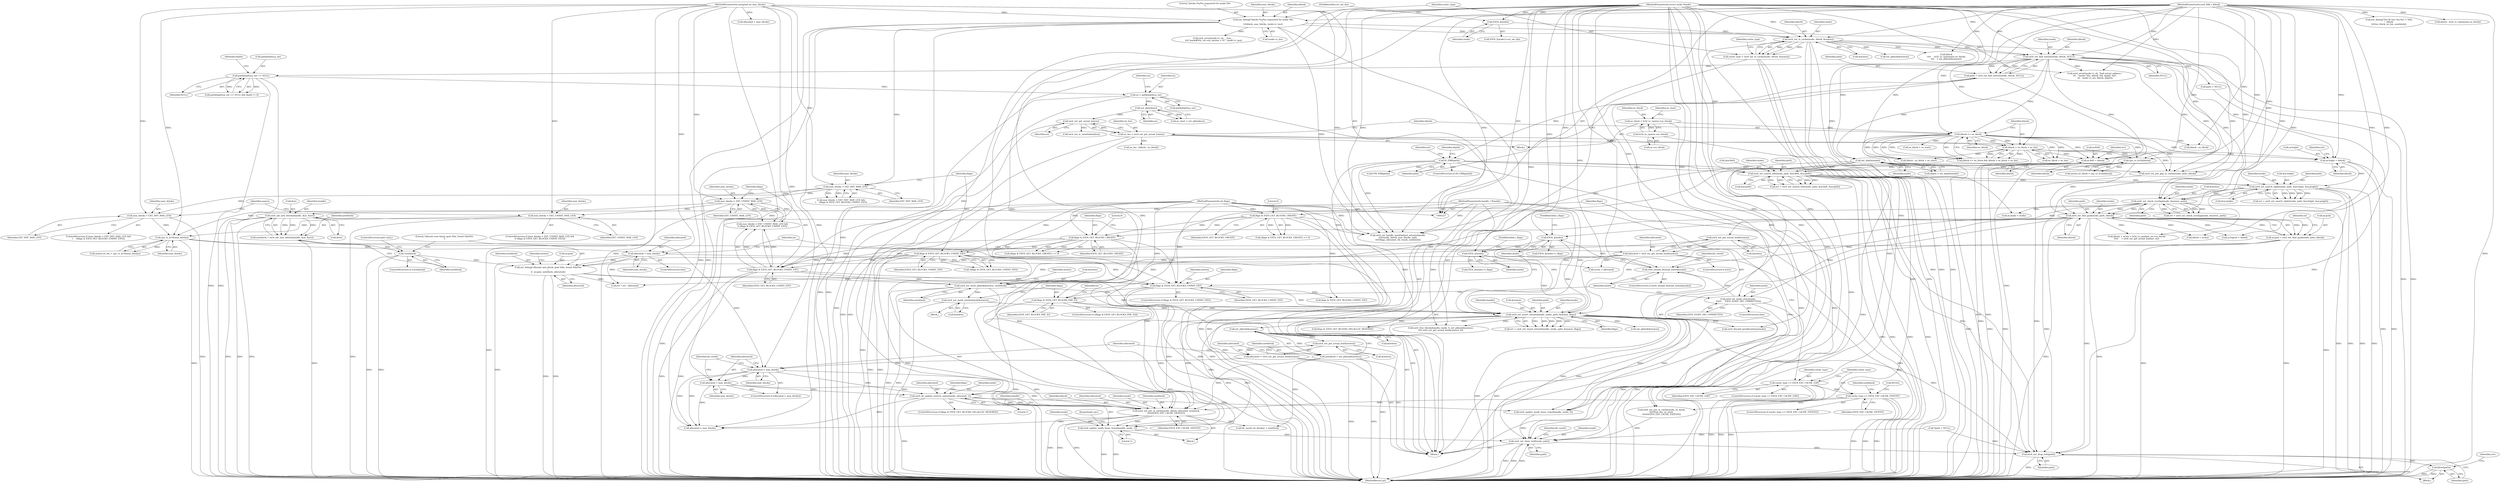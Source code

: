 digraph "0_linux_744692dc059845b2a3022119871846e74d4f6e11@pointer" {
"1000702" [label="(Call,ext4_update_inode_fsync_trans(handle, inode, 1))"];
"1000638" [label="(Call,ext4_ext_insert_extent(handle, inode, path, &newex, flags))"];
"1000523" [label="(Call,ext4_mb_new_blocks(handle, &ar, &err))"];
"1000128" [label="(MethodParameterIn,handle_t *handle)"];
"1000615" [label="(Call,EXT4_I(inode))"];
"1000585" [label="(Call,EXT4_I(inode))"];
"1000577" [label="(Call,ext4_should_dioread_nolock(inode))"];
"1000573" [label="(Call,ext4_set_inode_state(inode,\n \t\t\t\t\t\t     EXT4_STATE_DIO_UNWRITTEN))"];
"1000491" [label="(Call,ext4_ext_find_goal(inode, path, iblock))"];
"1000129" [label="(MethodParameterIn,struct inode *inode)"];
"1000466" [label="(Call,ext4_ext_check_overlap(inode, &newex, path))"];
"1000414" [label="(Call,ext4_ext_search_right(inode, path, &ar.lright, &ar.pright))"];
"1000393" [label="(Call,ext4_ext_search_left(inode, path, &ar.lleft, &ar.pleft))"];
"1000253" [label="(Call,ext_depth(inode))"];
"1000235" [label="(Call,ext4_ext_find_extent(inode, iblock, NULL))"];
"1000178" [label="(Call,ext4_ext_in_cache(inode, iblock, &newex))"];
"1000160" [label="(Call,EXT4_I(inode))"];
"1000169" [label="(Call,ext_debug(\"blocks %u/%u requested for inode %lu\n\",\n\t\t\tiblock, max_blocks, inode->i_ino))"];
"1000130" [label="(MethodParameterIn,ext4_lblk_t iblock)"];
"1000131" [label="(MethodParameterIn,unsigned int max_blocks)"];
"1000240" [label="(Call,IS_ERR(path))"];
"1000233" [label="(Call,path = ext4_ext_find_extent(inode, iblock, NULL))"];
"1000386" [label="(Call,ar.lleft = iblock)"];
"1000322" [label="(Call,iblock < ee_block + ee_len)"];
"1000319" [label="(Call,iblock >= ee_block)"];
"1000301" [label="(Call,ee_block = le32_to_cpu(ex->ee_block))"];
"1000303" [label="(Call,le32_to_cpu(ex->ee_block))"];
"1000313" [label="(Call,ee_len = ext4_ext_get_actual_len(ex))"];
"1000315" [label="(Call,ext4_ext_get_actual_len(ex))"];
"1000310" [label="(Call,ext_pblock(ex))"];
"1000290" [label="(Call,ex = path[depth].p_ext)"];
"1000257" [label="(Call,path[depth].p_ext == NULL)"];
"1000407" [label="(Call,ar.lright = iblock)"];
"1000456" [label="(Call,cpu_to_le32(iblock))"];
"1000557" [label="(Call,ext4_ext_mark_uninitialized(&newex))"];
"1000540" [label="(Call,ext4_ext_store_pblock(&newex, newblock))"];
"1000475" [label="(Call,ext4_ext_get_actual_len(&newex))"];
"1000533" [label="(Call,ext_debug(\"allocate new block: goal %llu, found %llu/%u\n\",\n\t\t  ar.goal, newblock, allocated))"];
"1000487" [label="(Call,ar.goal = ext4_ext_find_goal(inode, path, iblock))"];
"1000530" [label="(Call,!newblock)"];
"1000521" [label="(Call,newblock = ext4_mb_new_blocks(handle, &ar, &err))"];
"1000473" [label="(Call,allocated = ext4_ext_get_actual_len(&newex))"];
"1000479" [label="(Call,allocated = max_blocks)"];
"1000462" [label="(Call,cpu_to_le16(max_blocks))"];
"1000437" [label="(Call,max_blocks = EXT_INIT_MAX_LEN)"];
"1000430" [label="(Call,max_blocks > EXT_INIT_MAX_LEN)"];
"1000449" [label="(Call,max_blocks = EXT_UNINIT_MAX_LEN)"];
"1000443" [label="(Call,max_blocks > EXT_UNINIT_MAX_LEN)"];
"1000561" [label="(Call,flags & EXT4_GET_BLOCKS_PRE_IO)"];
"1000553" [label="(Call,flags & EXT4_GET_BLOCKS_UNINIT_EXT)"];
"1000376" [label="(Call,flags & EXT4_GET_BLOCKS_CREATE)"];
"1000193" [label="(Call,flags & EXT4_GET_BLOCKS_CREATE)"];
"1000133" [label="(MethodParameterIn,int flags)"];
"1000446" [label="(Call,flags & EXT4_GET_BLOCKS_UNINIT_EXT)"];
"1000434" [label="(Call,flags & EXT4_GET_BLOCKS_UNINIT_EXT)"];
"1000696" [label="(Call,ext4_ext_put_in_cache(inode, iblock, allocated, newblock,\n\t\t\t\t\t\tEXT4_EXT_CACHE_EXTENT))"];
"1000685" [label="(Call,ext4_da_update_reserve_space(inode, allocated, 1))"];
"1000676" [label="(Call,allocated = max_blocks)"];
"1000673" [label="(Call,allocated > max_blocks)"];
"1000667" [label="(Call,allocated = ext4_ext_get_actual_len(&newex))"];
"1000669" [label="(Call,ext4_ext_get_actual_len(&newex))"];
"1000664" [label="(Call,ext_pblock(&newex))"];
"1000662" [label="(Call,newblock = ext_pblock(&newex))"];
"1000201" [label="(Call,cache_type == EXT4_EXT_CACHE_EXTENT)"];
"1000187" [label="(Call,cache_type == EXT4_EXT_CACHE_GAP)"];
"1000176" [label="(Call,cache_type = ext4_ext_in_cache(inode, iblock, &newex))"];
"1000719" [label="(Call,ext4_ext_show_leaf(inode, path))"];
"1000742" [label="(Call,ext4_ext_drop_refs(path))"];
"1000744" [label="(Call,kfree(path))"];
"1000561" [label="(Call,flags & EXT4_GET_BLOCKS_PRE_IO)"];
"1000711" [label="(JumpTarget,out:)"];
"1000494" [label="(Identifier,iblock)"];
"1000265" [label="(Identifier,depth)"];
"1000189" [label="(Identifier,EXT4_EXT_CACHE_GAP)"];
"1000723" [label="(Identifier,bh_result)"];
"1000482" [label="(Call,ar.inode = inode)"];
"1000667" [label="(Call,allocated = ext4_ext_get_actual_len(&newex))"];
"1000391" [label="(Call,err = ext4_ext_search_left(inode, path, &ar.lleft, &ar.pleft))"];
"1000699" [label="(Identifier,allocated)"];
"1000681" [label="(ControlStructure,if (flags & EXT4_GET_BLOCKS_DELALLOC_RESERVE))"];
"1000308" [label="(Call,ee_start = ext_pblock(ex))"];
"1000672" [label="(ControlStructure,if (allocated > max_blocks))"];
"1000235" [label="(Call,ext4_ext_find_extent(inode, iblock, NULL))"];
"1000464" [label="(Call,err = ext4_ext_check_overlap(inode, &newex, path))"];
"1000298" [label="(Identifier,ex)"];
"1000533" [label="(Call,ext_debug(\"allocate new block: goal %llu, found %llu/%u\n\",\n\t\t  ar.goal, newblock, allocated))"];
"1000375" [label="(Call,(flags & EXT4_GET_BLOCKS_CREATE) == 0)"];
"1000180" [label="(Identifier,iblock)"];
"1000449" [label="(Call,max_blocks = EXT_UNINIT_MAX_LEN)"];
"1000475" [label="(Call,ext4_ext_get_actual_len(&newex))"];
"1000451" [label="(Identifier,EXT_UNINIT_MAX_LEN)"];
"1000680" [label="(Identifier,bh_result)"];
"1000686" [label="(Identifier,inode)"];
"1000207" [label="(Call,iblock\n\t\t\t\t   - le32_to_cpu(newex.ee_block)\n\t\t\t\t   + ext_pblock(&newex))"];
"1000362" [label="(Call,ext4_ext_handle_uninitialized_extents(handle,\n\t\t\t\t\tinode, iblock, max_blocks, path,\n\t\t\t\t\tflags, allocated, bh_result, newblock))"];
"1000500" [label="(Call,ar.len = allocated)"];
"1000304" [label="(Call,ex->ee_block)"];
"1000376" [label="(Call,flags & EXT4_GET_BLOCKS_CREATE)"];
"1000573" [label="(Call,ext4_set_inode_state(inode,\n \t\t\t\t\t\t     EXT4_STATE_DIO_UNWRITTEN))"];
"1000487" [label="(Call,ar.goal = ext4_ext_find_goal(inode, path, iblock))"];
"1000254" [label="(Identifier,inode)"];
"1000495" [label="(Call,ar.logical = iblock)"];
"1000555" [label="(Identifier,EXT4_GET_BLOCKS_UNINIT_EXT)"];
"1000176" [label="(Call,cache_type = ext4_ext_in_cache(inode, iblock, &newex))"];
"1000187" [label="(Call,cache_type == EXT4_EXT_CACHE_GAP)"];
"1000131" [label="(MethodParameterIn,unsigned int max_blocks)"];
"1000691" [label="(Call,flags & EXT4_GET_BLOCKS_UNINIT_EXT)"];
"1000675" [label="(Identifier,max_blocks)"];
"1000128" [label="(MethodParameterIn,handle_t *handle)"];
"1000577" [label="(Call,ext4_should_dioread_nolock(inode))"];
"1000492" [label="(Identifier,inode)"];
"1000470" [label="(Identifier,path)"];
"1000377" [label="(Identifier,flags)"];
"1000741" [label="(Block,)"];
"1000713" [label="(Call,allocated > max_blocks)"];
"1000161" [label="(Identifier,inode)"];
"1000586" [label="(Identifier,inode)"];
"1000532" [label="(ControlStructure,goto out2;)"];
"1000313" [label="(Call,ee_len = ext4_ext_get_actual_len(ex))"];
"1000415" [label="(Identifier,inode)"];
"1000134" [label="(Block,)"];
"1000601" [label="(Call,iblock + ar.len)"];
"1000330" [label="(Call,iblock - ee_block + ee_start)"];
"1000444" [label="(Identifier,max_blocks)"];
"1000491" [label="(Call,ext4_ext_find_goal(inode, path, iblock))"];
"1000665" [label="(Call,&newex)"];
"1000702" [label="(Call,ext4_update_inode_fsync_trans(handle, inode, 1))"];
"1000162" [label="(FieldIdentifier,cur_aio_dio)"];
"1000436" [label="(Identifier,EXT4_GET_BLOCKS_UNINIT_EXT)"];
"1000688" [label="(Literal,1)"];
"1000309" [label="(Identifier,ee_start)"];
"1000314" [label="(Identifier,ee_len)"];
"1000748" [label="(Identifier,err)"];
"1000703" [label="(Identifier,handle)"];
"1000614" [label="(Call,EXT4_I(inode)->i_flags)"];
"1000615" [label="(Call,EXT4_I(inode))"];
"1000290" [label="(Call,ex = path[depth].p_ext)"];
"1000433" [label="(Call,!(flags & EXT4_GET_BLOCKS_UNINIT_EXT))"];
"1000188" [label="(Identifier,cache_type)"];
"1000542" [label="(Identifier,newex)"];
"1000206" [label="(Identifier,newblock)"];
"1000466" [label="(Call,ext4_ext_check_overlap(inode, &newex, path))"];
"1000479" [label="(Call,allocated = max_blocks)"];
"1000751" [label="(MethodReturn,int)"];
"1000437" [label="(Call,max_blocks = EXT_INIT_MAX_LEN)"];
"1000705" [label="(Literal,1)"];
"1000650" [label="(Call,ext4_free_blocks(handle, inode, 0, ext_pblock(&newex),\n\t\t\t\t ext4_ext_get_actual_len(&newex), 0))"];
"1000530" [label="(Call,!newblock)"];
"1000454" [label="(Identifier,newex)"];
"1000302" [label="(Identifier,ee_block)"];
"1000179" [label="(Identifier,inode)"];
"1000421" [label="(Call,&ar.pright)"];
"1000232" [label="(Call,BUG())"];
"1000435" [label="(Identifier,flags)"];
"1000587" [label="(FieldIdentifier,i_flags)"];
"1000478" [label="(ControlStructure,else)"];
"1000136" [label="(Call,*path = NULL)"];
"1000640" [label="(Identifier,inode)"];
"1000253" [label="(Call,ext_depth(inode))"];
"1000236" [label="(Identifier,inode)"];
"1000178" [label="(Call,ext4_ext_in_cache(inode, iblock, &newex))"];
"1000716" [label="(Call,allocated = max_blocks)"];
"1000319" [label="(Call,iblock >= ee_block)"];
"1000311" [label="(Identifier,ex)"];
"1000256" [label="(Call,path[depth].p_ext == NULL && depth != 0)"];
"1000323" [label="(Identifier,iblock)"];
"1000413" [label="(Identifier,err)"];
"1000173" [label="(Call,inode->i_ino)"];
"1000639" [label="(Identifier,handle)"];
"1000428" [label="(ControlStructure,if (max_blocks > EXT_INIT_MAX_LEN &&\n\t    !(flags & EXT4_GET_BLOCKS_UNINIT_EXT)))"];
"1000432" [label="(Identifier,EXT_INIT_MAX_LEN)"];
"1000531" [label="(Identifier,newblock)"];
"1000677" [label="(Identifier,allocated)"];
"1000541" [label="(Call,&newex)"];
"1000322" [label="(Call,iblock < ee_block + ee_len)"];
"1000434" [label="(Call,flags & EXT4_GET_BLOCKS_UNINIT_EXT)"];
"1000575" [label="(Identifier,EXT4_STATE_DIO_UNWRITTEN)"];
"1000687" [label="(Identifier,allocated)"];
"1000744" [label="(Call,kfree(path))"];
"1000450" [label="(Identifier,max_blocks)"];
"1000159" [label="(Call,EXT4_I(inode)->cur_aio_dio)"];
"1000636" [label="(Call,err = ext4_ext_insert_extent(handle, inode, path, &newex, flags))"];
"1000493" [label="(Identifier,path)"];
"1000546" [label="(Identifier,newex)"];
"1000200" [label="(ControlStructure,if (cache_type == EXT4_EXT_CACHE_EXTENT))"];
"1000238" [label="(Identifier,NULL)"];
"1000172" [label="(Identifier,max_blocks)"];
"1000481" [label="(Identifier,max_blocks)"];
"1000353" [label="(Call,ext4_ext_put_in_cache(inode, ee_block,\n\t\t\t\t\t\t\tee_len, ee_start,\n\t\t\t\t\t\t\tEXT4_EXT_CACHE_EXTENT))"];
"1000617" [label="(FieldIdentifier,i_flags)"];
"1000535" [label="(Call,ar.goal)"];
"1000642" [label="(Call,&newex)"];
"1000697" [label="(Identifier,inode)"];
"1000201" [label="(Call,cache_type == EXT4_EXT_CACHE_EXTENT)"];
"1000682" [label="(Call,flags & EXT4_GET_BLOCKS_DELALLOC_RESERVE)"];
"1000674" [label="(Identifier,allocated)"];
"1000234" [label="(Identifier,path)"];
"1000669" [label="(Call,ext4_ext_get_actual_len(&newex))"];
"1000719" [label="(Call,ext4_ext_show_leaf(inode, path))"];
"1000393" [label="(Call,ext4_ext_search_left(inode, path, &ar.lleft, &ar.pleft))"];
"1000169" [label="(Call,ext_debug(\"blocks %u/%u requested for inode %lu\n\",\n\t\t\tiblock, max_blocks, inode->i_ino))"];
"1000733" [label="(Call,bh_result->b_blocknr = newblock)"];
"1000160" [label="(Call,EXT4_I(inode))"];
"1000521" [label="(Call,newblock = ext4_mb_new_blocks(handle, &ar, &err))"];
"1000386" [label="(Call,ar.lleft = iblock)"];
"1000430" [label="(Call,max_blocks > EXT_INIT_MAX_LEN)"];
"1000474" [label="(Identifier,allocated)"];
"1000438" [label="(Identifier,max_blocks)"];
"1000448" [label="(Identifier,EXT4_GET_BLOCKS_UNINIT_EXT)"];
"1000446" [label="(Call,flags & EXT4_GET_BLOCKS_UNINIT_EXT)"];
"1000292" [label="(Call,path[depth].p_ext)"];
"1000417" [label="(Call,&ar.lright)"];
"1000695" [label="(Block,)"];
"1000664" [label="(Call,ext_pblock(&newex))"];
"1000324" [label="(Call,ee_block + ee_len)"];
"1000488" [label="(Call,ar.goal)"];
"1000559" [label="(Identifier,newex)"];
"1000268" [label="(Call,ext4_error(inode->i_sb, \"bad extent address \"\n\t\t\t   \"inode: %lu, iblock: %d, depth: %d\",\n\t\t\t   inode->i_ino, iblock, depth))"];
"1000130" [label="(MethodParameterIn,ext4_lblk_t iblock)"];
"1000497" [label="(Identifier,ar)"];
"1000644" [label="(Identifier,flags)"];
"1000529" [label="(ControlStructure,if (!newblock))"];
"1000184" [label="(Identifier,cache_type)"];
"1000580" [label="(Identifier,bh_result)"];
"1000463" [label="(Identifier,max_blocks)"];
"1000439" [label="(Identifier,EXT_INIT_MAX_LEN)"];
"1000443" [label="(Call,max_blocks > EXT_UNINIT_MAX_LEN)"];
"1000395" [label="(Identifier,path)"];
"1000685" [label="(Call,ext4_da_update_reserve_space(inode, allocated, 1))"];
"1000663" [label="(Identifier,newblock)"];
"1000244" [label="(Identifier,err)"];
"1000392" [label="(Identifier,err)"];
"1000332" [label="(Call,ee_block + ee_start)"];
"1000299" [label="(Block,)"];
"1000237" [label="(Identifier,iblock)"];
"1000315" [label="(Call,ext4_ext_get_actual_len(ex))"];
"1000696" [label="(Call,ext4_ext_put_in_cache(inode, iblock, allocated, newblock,\n\t\t\t\t\t\tEXT4_EXT_CACHE_EXTENT))"];
"1000616" [label="(Identifier,inode)"];
"1000692" [label="(Identifier,flags)"];
"1000585" [label="(Call,EXT4_I(inode))"];
"1000743" [label="(Identifier,path)"];
"1000578" [label="(Identifier,inode)"];
"1000240" [label="(Call,IS_ERR(path))"];
"1000133" [label="(MethodParameterIn,int flags)"];
"1000396" [label="(Call,&ar.lleft)"];
"1000193" [label="(Call,flags & EXT4_GET_BLOCKS_CREATE)"];
"1000431" [label="(Identifier,max_blocks)"];
"1000379" [label="(Literal,0)"];
"1000407" [label="(Call,ar.lright = iblock)"];
"1000387" [label="(Call,ar.lleft)"];
"1000129" [label="(MethodParameterIn,struct inode *inode)"];
"1000411" [label="(Identifier,iblock)"];
"1000701" [label="(Identifier,EXT4_EXT_CACHE_EXTENT)"];
"1000408" [label="(Call,ar.lright)"];
"1000342" [label="(Call,ext_debug(\"%u fit into %u:%d -> %llu\n\", iblock,\n\t\t\t\t\tee_block, ee_len, newblock))"];
"1000186" [label="(ControlStructure,if (cache_type == EXT4_EXT_CACHE_GAP))"];
"1000320" [label="(Identifier,iblock)"];
"1000257" [label="(Call,path[depth].p_ext == NULL)"];
"1000457" [label="(Identifier,iblock)"];
"1000627" [label="(Call,ext4_error(inode->i_sb, __func__,\n\t\t\t\t\"inode#%lu, eh->eh_entries = 0!\", inode->i_ino))"];
"1000263" [label="(Identifier,NULL)"];
"1000241" [label="(Identifier,path)"];
"1000704" [label="(Identifier,inode)"];
"1000400" [label="(Call,&ar.pleft)"];
"1000721" [label="(Identifier,path)"];
"1000745" [label="(Identifier,path)"];
"1000239" [label="(ControlStructure,if (IS_ERR(path)))"];
"1000192" [label="(Call,(flags & EXT4_GET_BLOCKS_CREATE) == 0)"];
"1000310" [label="(Call,ext_pblock(ex))"];
"1000195" [label="(Identifier,EXT4_GET_BLOCKS_CREATE)"];
"1000670" [label="(Call,&newex)"];
"1000673" [label="(Call,allocated > max_blocks)"];
"1000442" [label="(Call,max_blocks > EXT_UNINIT_MAX_LEN &&\n\t\t (flags & EXT4_GET_BLOCKS_UNINIT_EXT))"];
"1000214" [label="(Call,ext_pblock(&newex))"];
"1000576" [label="(ControlStructure,if (ext4_should_dioread_nolock(inode)))"];
"1000203" [label="(Identifier,EXT4_EXT_CACHE_EXTENT)"];
"1000177" [label="(Identifier,cache_type)"];
"1000574" [label="(Identifier,inode)"];
"1000233" [label="(Call,path = ext4_ext_find_extent(inode, iblock, NULL))"];
"1000252" [label="(Identifier,depth)"];
"1000584" [label="(Call,EXT4_I(inode)->i_flags)"];
"1000462" [label="(Call,cpu_to_le16(max_blocks))"];
"1000171" [label="(Identifier,iblock)"];
"1000316" [label="(Identifier,ex)"];
"1000202" [label="(Identifier,cache_type)"];
"1000429" [label="(Call,max_blocks > EXT_INIT_MAX_LEN &&\n\t    !(flags & EXT4_GET_BLOCKS_UNINIT_EXT))"];
"1000720" [label="(Identifier,inode)"];
"1000468" [label="(Call,&newex)"];
"1000700" [label="(Identifier,newblock)"];
"1000452" [label="(Call,newex.ee_block = cpu_to_le32(iblock))"];
"1000556" [label="(Block,)"];
"1000456" [label="(Call,cpu_to_le32(iblock))"];
"1000641" [label="(Identifier,path)"];
"1000648" [label="(Call,ext4_discard_preallocations(inode))"];
"1000471" [label="(ControlStructure,if (err))"];
"1000558" [label="(Call,&newex)"];
"1000742" [label="(Call,ext4_ext_drop_refs(path))"];
"1000247" [label="(Call,path = NULL)"];
"1000638" [label="(Call,ext4_ext_insert_extent(handle, inode, path, &newex, flags))"];
"1000476" [label="(Call,&newex)"];
"1000563" [label="(Identifier,EXT4_GET_BLOCKS_PRE_IO)"];
"1000394" [label="(Identifier,inode)"];
"1000539" [label="(Identifier,allocated)"];
"1000600" [label="(Call,iblock + ar.len > le32_to_cpu(last_ex->ee_block)\n\t\t\t\t\t    + ext4_ext_get_actual_len(last_ex))"];
"1000170" [label="(Literal,\"blocks %u/%u requested for inode %lu\n\")"];
"1000291" [label="(Identifier,ex)"];
"1000654" [label="(Call,ext_pblock(&newex))"];
"1000223" [label="(Call,iblock - le32_to_cpu(newex.ee_block))"];
"1000303" [label="(Call,le32_to_cpu(ex->ee_block))"];
"1000557" [label="(Call,ext4_ext_mark_uninitialized(&newex))"];
"1000251" [label="(Call,depth = ext_depth(inode))"];
"1000525" [label="(Call,&ar)"];
"1000447" [label="(Identifier,flags)"];
"1000554" [label="(Identifier,flags)"];
"1000194" [label="(Identifier,flags)"];
"1000196" [label="(Literal,0)"];
"1000560" [label="(ControlStructure,if ((flags & EXT4_GET_BLOCKS_PRE_IO)))"];
"1000258" [label="(Call,path[depth].p_ext)"];
"1000534" [label="(Literal,\"allocate new block: goal %llu, found %llu/%u\n\")"];
"1000527" [label="(Call,&err)"];
"1000480" [label="(Identifier,allocated)"];
"1000668" [label="(Identifier,allocated)"];
"1000662" [label="(Call,newblock = ext_pblock(&newex))"];
"1000553" [label="(Call,flags & EXT4_GET_BLOCKS_UNINIT_EXT)"];
"1000522" [label="(Identifier,newblock)"];
"1000552" [label="(ControlStructure,if (flags & EXT4_GET_BLOCKS_UNINIT_EXT))"];
"1000301" [label="(Call,ee_block = le32_to_cpu(ex->ee_block))"];
"1000318" [label="(Call,iblock >= ee_block && iblock < ee_block + ee_len)"];
"1000441" [label="(ControlStructure,if (max_blocks > EXT_UNINIT_MAX_LEN &&\n\t\t (flags & EXT4_GET_BLOCKS_UNINIT_EXT)))"];
"1000707" [label="(Call,ext4_update_inode_fsync_trans(handle, inode, 0))"];
"1000390" [label="(Identifier,iblock)"];
"1000540" [label="(Call,ext4_ext_store_pblock(&newex, newblock))"];
"1000562" [label="(Identifier,flags)"];
"1000566" [label="(Identifier,io)"];
"1000524" [label="(Identifier,handle)"];
"1000339" [label="(Call,iblock - ee_block)"];
"1000467" [label="(Identifier,inode)"];
"1000350" [label="(Call,ext4_ext_is_uninitialized(ex))"];
"1000698" [label="(Identifier,iblock)"];
"1000676" [label="(Call,allocated = max_blocks)"];
"1000378" [label="(Identifier,EXT4_GET_BLOCKS_CREATE)"];
"1000445" [label="(Identifier,EXT_UNINIT_MAX_LEN)"];
"1000337" [label="(Call,ee_len - (iblock - ee_block))"];
"1000414" [label="(Call,ext4_ext_search_right(inode, path, &ar.lright, &ar.pright))"];
"1000181" [label="(Call,&newex)"];
"1000381" [label="(Call,ext4_ext_put_gap_in_cache(inode, path, iblock))"];
"1000321" [label="(Identifier,ee_block)"];
"1000245" [label="(Call,PTR_ERR(path))"];
"1000543" [label="(Identifier,newblock)"];
"1000538" [label="(Identifier,newblock)"];
"1000747" [label="(Call,err ? err : allocated)"];
"1000458" [label="(Call,newex.ee_len = cpu_to_le16(max_blocks))"];
"1000523" [label="(Call,ext4_mb_new_blocks(handle, &ar, &err))"];
"1000678" [label="(Identifier,max_blocks)"];
"1000572" [label="(ControlStructure,else)"];
"1000484" [label="(Identifier,ar)"];
"1000416" [label="(Identifier,path)"];
"1000412" [label="(Call,err = ext4_ext_search_right(inode, path, &ar.lright, &ar.pright))"];
"1000473" [label="(Call,allocated = ext4_ext_get_actual_len(&newex))"];
"1000702" -> "1000695"  [label="AST: "];
"1000702" -> "1000705"  [label="CFG: "];
"1000703" -> "1000702"  [label="AST: "];
"1000704" -> "1000702"  [label="AST: "];
"1000705" -> "1000702"  [label="AST: "];
"1000711" -> "1000702"  [label="CFG: "];
"1000702" -> "1000751"  [label="DDG: "];
"1000702" -> "1000751"  [label="DDG: "];
"1000638" -> "1000702"  [label="DDG: "];
"1000128" -> "1000702"  [label="DDG: "];
"1000696" -> "1000702"  [label="DDG: "];
"1000129" -> "1000702"  [label="DDG: "];
"1000702" -> "1000719"  [label="DDG: "];
"1000638" -> "1000636"  [label="AST: "];
"1000638" -> "1000644"  [label="CFG: "];
"1000639" -> "1000638"  [label="AST: "];
"1000640" -> "1000638"  [label="AST: "];
"1000641" -> "1000638"  [label="AST: "];
"1000642" -> "1000638"  [label="AST: "];
"1000644" -> "1000638"  [label="AST: "];
"1000636" -> "1000638"  [label="CFG: "];
"1000638" -> "1000751"  [label="DDG: "];
"1000638" -> "1000751"  [label="DDG: "];
"1000638" -> "1000636"  [label="DDG: "];
"1000638" -> "1000636"  [label="DDG: "];
"1000638" -> "1000636"  [label="DDG: "];
"1000638" -> "1000636"  [label="DDG: "];
"1000638" -> "1000636"  [label="DDG: "];
"1000523" -> "1000638"  [label="DDG: "];
"1000128" -> "1000638"  [label="DDG: "];
"1000615" -> "1000638"  [label="DDG: "];
"1000585" -> "1000638"  [label="DDG: "];
"1000129" -> "1000638"  [label="DDG: "];
"1000491" -> "1000638"  [label="DDG: "];
"1000557" -> "1000638"  [label="DDG: "];
"1000540" -> "1000638"  [label="DDG: "];
"1000561" -> "1000638"  [label="DDG: "];
"1000553" -> "1000638"  [label="DDG: "];
"1000133" -> "1000638"  [label="DDG: "];
"1000638" -> "1000648"  [label="DDG: "];
"1000638" -> "1000650"  [label="DDG: "];
"1000638" -> "1000654"  [label="DDG: "];
"1000638" -> "1000664"  [label="DDG: "];
"1000638" -> "1000682"  [label="DDG: "];
"1000638" -> "1000685"  [label="DDG: "];
"1000638" -> "1000696"  [label="DDG: "];
"1000638" -> "1000707"  [label="DDG: "];
"1000638" -> "1000707"  [label="DDG: "];
"1000638" -> "1000719"  [label="DDG: "];
"1000638" -> "1000742"  [label="DDG: "];
"1000523" -> "1000521"  [label="AST: "];
"1000523" -> "1000527"  [label="CFG: "];
"1000524" -> "1000523"  [label="AST: "];
"1000525" -> "1000523"  [label="AST: "];
"1000527" -> "1000523"  [label="AST: "];
"1000521" -> "1000523"  [label="CFG: "];
"1000523" -> "1000751"  [label="DDG: "];
"1000523" -> "1000751"  [label="DDG: "];
"1000523" -> "1000751"  [label="DDG: "];
"1000523" -> "1000521"  [label="DDG: "];
"1000523" -> "1000521"  [label="DDG: "];
"1000523" -> "1000521"  [label="DDG: "];
"1000128" -> "1000523"  [label="DDG: "];
"1000128" -> "1000127"  [label="AST: "];
"1000128" -> "1000751"  [label="DDG: "];
"1000128" -> "1000362"  [label="DDG: "];
"1000128" -> "1000650"  [label="DDG: "];
"1000128" -> "1000707"  [label="DDG: "];
"1000615" -> "1000614"  [label="AST: "];
"1000615" -> "1000616"  [label="CFG: "];
"1000616" -> "1000615"  [label="AST: "];
"1000617" -> "1000615"  [label="CFG: "];
"1000585" -> "1000615"  [label="DDG: "];
"1000129" -> "1000615"  [label="DDG: "];
"1000585" -> "1000584"  [label="AST: "];
"1000585" -> "1000586"  [label="CFG: "];
"1000586" -> "1000585"  [label="AST: "];
"1000587" -> "1000585"  [label="CFG: "];
"1000577" -> "1000585"  [label="DDG: "];
"1000491" -> "1000585"  [label="DDG: "];
"1000129" -> "1000585"  [label="DDG: "];
"1000577" -> "1000576"  [label="AST: "];
"1000577" -> "1000578"  [label="CFG: "];
"1000578" -> "1000577"  [label="AST: "];
"1000580" -> "1000577"  [label="CFG: "];
"1000586" -> "1000577"  [label="CFG: "];
"1000577" -> "1000751"  [label="DDG: "];
"1000573" -> "1000577"  [label="DDG: "];
"1000491" -> "1000577"  [label="DDG: "];
"1000129" -> "1000577"  [label="DDG: "];
"1000573" -> "1000572"  [label="AST: "];
"1000573" -> "1000575"  [label="CFG: "];
"1000574" -> "1000573"  [label="AST: "];
"1000575" -> "1000573"  [label="AST: "];
"1000578" -> "1000573"  [label="CFG: "];
"1000573" -> "1000751"  [label="DDG: "];
"1000573" -> "1000751"  [label="DDG: "];
"1000491" -> "1000573"  [label="DDG: "];
"1000129" -> "1000573"  [label="DDG: "];
"1000491" -> "1000487"  [label="AST: "];
"1000491" -> "1000494"  [label="CFG: "];
"1000492" -> "1000491"  [label="AST: "];
"1000493" -> "1000491"  [label="AST: "];
"1000494" -> "1000491"  [label="AST: "];
"1000487" -> "1000491"  [label="CFG: "];
"1000491" -> "1000751"  [label="DDG: "];
"1000491" -> "1000751"  [label="DDG: "];
"1000491" -> "1000487"  [label="DDG: "];
"1000491" -> "1000487"  [label="DDG: "];
"1000491" -> "1000487"  [label="DDG: "];
"1000129" -> "1000491"  [label="DDG: "];
"1000466" -> "1000491"  [label="DDG: "];
"1000466" -> "1000491"  [label="DDG: "];
"1000456" -> "1000491"  [label="DDG: "];
"1000130" -> "1000491"  [label="DDG: "];
"1000491" -> "1000495"  [label="DDG: "];
"1000491" -> "1000600"  [label="DDG: "];
"1000491" -> "1000601"  [label="DDG: "];
"1000491" -> "1000696"  [label="DDG: "];
"1000491" -> "1000742"  [label="DDG: "];
"1000129" -> "1000127"  [label="AST: "];
"1000129" -> "1000751"  [label="DDG: "];
"1000129" -> "1000160"  [label="DDG: "];
"1000129" -> "1000178"  [label="DDG: "];
"1000129" -> "1000235"  [label="DDG: "];
"1000129" -> "1000253"  [label="DDG: "];
"1000129" -> "1000353"  [label="DDG: "];
"1000129" -> "1000362"  [label="DDG: "];
"1000129" -> "1000381"  [label="DDG: "];
"1000129" -> "1000393"  [label="DDG: "];
"1000129" -> "1000414"  [label="DDG: "];
"1000129" -> "1000466"  [label="DDG: "];
"1000129" -> "1000482"  [label="DDG: "];
"1000129" -> "1000648"  [label="DDG: "];
"1000129" -> "1000650"  [label="DDG: "];
"1000129" -> "1000685"  [label="DDG: "];
"1000129" -> "1000696"  [label="DDG: "];
"1000129" -> "1000707"  [label="DDG: "];
"1000129" -> "1000719"  [label="DDG: "];
"1000466" -> "1000464"  [label="AST: "];
"1000466" -> "1000470"  [label="CFG: "];
"1000467" -> "1000466"  [label="AST: "];
"1000468" -> "1000466"  [label="AST: "];
"1000470" -> "1000466"  [label="AST: "];
"1000464" -> "1000466"  [label="CFG: "];
"1000466" -> "1000751"  [label="DDG: "];
"1000466" -> "1000464"  [label="DDG: "];
"1000466" -> "1000464"  [label="DDG: "];
"1000466" -> "1000464"  [label="DDG: "];
"1000414" -> "1000466"  [label="DDG: "];
"1000414" -> "1000466"  [label="DDG: "];
"1000178" -> "1000466"  [label="DDG: "];
"1000466" -> "1000475"  [label="DDG: "];
"1000466" -> "1000482"  [label="DDG: "];
"1000466" -> "1000540"  [label="DDG: "];
"1000414" -> "1000412"  [label="AST: "];
"1000414" -> "1000421"  [label="CFG: "];
"1000415" -> "1000414"  [label="AST: "];
"1000416" -> "1000414"  [label="AST: "];
"1000417" -> "1000414"  [label="AST: "];
"1000421" -> "1000414"  [label="AST: "];
"1000412" -> "1000414"  [label="CFG: "];
"1000414" -> "1000751"  [label="DDG: "];
"1000414" -> "1000751"  [label="DDG: "];
"1000414" -> "1000751"  [label="DDG: "];
"1000414" -> "1000751"  [label="DDG: "];
"1000414" -> "1000412"  [label="DDG: "];
"1000414" -> "1000412"  [label="DDG: "];
"1000414" -> "1000412"  [label="DDG: "];
"1000414" -> "1000412"  [label="DDG: "];
"1000393" -> "1000414"  [label="DDG: "];
"1000393" -> "1000414"  [label="DDG: "];
"1000407" -> "1000414"  [label="DDG: "];
"1000414" -> "1000742"  [label="DDG: "];
"1000393" -> "1000391"  [label="AST: "];
"1000393" -> "1000400"  [label="CFG: "];
"1000394" -> "1000393"  [label="AST: "];
"1000395" -> "1000393"  [label="AST: "];
"1000396" -> "1000393"  [label="AST: "];
"1000400" -> "1000393"  [label="AST: "];
"1000391" -> "1000393"  [label="CFG: "];
"1000393" -> "1000751"  [label="DDG: "];
"1000393" -> "1000751"  [label="DDG: "];
"1000393" -> "1000751"  [label="DDG: "];
"1000393" -> "1000751"  [label="DDG: "];
"1000393" -> "1000391"  [label="DDG: "];
"1000393" -> "1000391"  [label="DDG: "];
"1000393" -> "1000391"  [label="DDG: "];
"1000393" -> "1000391"  [label="DDG: "];
"1000253" -> "1000393"  [label="DDG: "];
"1000240" -> "1000393"  [label="DDG: "];
"1000386" -> "1000393"  [label="DDG: "];
"1000393" -> "1000742"  [label="DDG: "];
"1000253" -> "1000251"  [label="AST: "];
"1000253" -> "1000254"  [label="CFG: "];
"1000254" -> "1000253"  [label="AST: "];
"1000251" -> "1000253"  [label="CFG: "];
"1000253" -> "1000751"  [label="DDG: "];
"1000253" -> "1000251"  [label="DDG: "];
"1000235" -> "1000253"  [label="DDG: "];
"1000253" -> "1000353"  [label="DDG: "];
"1000253" -> "1000362"  [label="DDG: "];
"1000253" -> "1000381"  [label="DDG: "];
"1000235" -> "1000233"  [label="AST: "];
"1000235" -> "1000238"  [label="CFG: "];
"1000236" -> "1000235"  [label="AST: "];
"1000237" -> "1000235"  [label="AST: "];
"1000238" -> "1000235"  [label="AST: "];
"1000233" -> "1000235"  [label="CFG: "];
"1000235" -> "1000751"  [label="DDG: "];
"1000235" -> "1000751"  [label="DDG: "];
"1000235" -> "1000233"  [label="DDG: "];
"1000235" -> "1000233"  [label="DDG: "];
"1000235" -> "1000233"  [label="DDG: "];
"1000178" -> "1000235"  [label="DDG: "];
"1000178" -> "1000235"  [label="DDG: "];
"1000130" -> "1000235"  [label="DDG: "];
"1000235" -> "1000247"  [label="DDG: "];
"1000235" -> "1000257"  [label="DDG: "];
"1000235" -> "1000268"  [label="DDG: "];
"1000235" -> "1000319"  [label="DDG: "];
"1000235" -> "1000381"  [label="DDG: "];
"1000235" -> "1000386"  [label="DDG: "];
"1000235" -> "1000407"  [label="DDG: "];
"1000235" -> "1000456"  [label="DDG: "];
"1000178" -> "1000176"  [label="AST: "];
"1000178" -> "1000181"  [label="CFG: "];
"1000179" -> "1000178"  [label="AST: "];
"1000180" -> "1000178"  [label="AST: "];
"1000181" -> "1000178"  [label="AST: "];
"1000176" -> "1000178"  [label="CFG: "];
"1000178" -> "1000751"  [label="DDG: "];
"1000178" -> "1000751"  [label="DDG: "];
"1000178" -> "1000751"  [label="DDG: "];
"1000178" -> "1000176"  [label="DDG: "];
"1000178" -> "1000176"  [label="DDG: "];
"1000178" -> "1000176"  [label="DDG: "];
"1000160" -> "1000178"  [label="DDG: "];
"1000169" -> "1000178"  [label="DDG: "];
"1000130" -> "1000178"  [label="DDG: "];
"1000178" -> "1000207"  [label="DDG: "];
"1000178" -> "1000214"  [label="DDG: "];
"1000178" -> "1000719"  [label="DDG: "];
"1000160" -> "1000159"  [label="AST: "];
"1000160" -> "1000161"  [label="CFG: "];
"1000161" -> "1000160"  [label="AST: "];
"1000162" -> "1000160"  [label="CFG: "];
"1000169" -> "1000134"  [label="AST: "];
"1000169" -> "1000173"  [label="CFG: "];
"1000170" -> "1000169"  [label="AST: "];
"1000171" -> "1000169"  [label="AST: "];
"1000172" -> "1000169"  [label="AST: "];
"1000173" -> "1000169"  [label="AST: "];
"1000177" -> "1000169"  [label="CFG: "];
"1000169" -> "1000751"  [label="DDG: "];
"1000169" -> "1000751"  [label="DDG: "];
"1000169" -> "1000751"  [label="DDG: "];
"1000130" -> "1000169"  [label="DDG: "];
"1000131" -> "1000169"  [label="DDG: "];
"1000169" -> "1000268"  [label="DDG: "];
"1000169" -> "1000362"  [label="DDG: "];
"1000169" -> "1000430"  [label="DDG: "];
"1000169" -> "1000627"  [label="DDG: "];
"1000169" -> "1000713"  [label="DDG: "];
"1000130" -> "1000127"  [label="AST: "];
"1000130" -> "1000751"  [label="DDG: "];
"1000130" -> "1000207"  [label="DDG: "];
"1000130" -> "1000223"  [label="DDG: "];
"1000130" -> "1000268"  [label="DDG: "];
"1000130" -> "1000319"  [label="DDG: "];
"1000130" -> "1000322"  [label="DDG: "];
"1000130" -> "1000330"  [label="DDG: "];
"1000130" -> "1000339"  [label="DDG: "];
"1000130" -> "1000342"  [label="DDG: "];
"1000130" -> "1000362"  [label="DDG: "];
"1000130" -> "1000381"  [label="DDG: "];
"1000130" -> "1000386"  [label="DDG: "];
"1000130" -> "1000407"  [label="DDG: "];
"1000130" -> "1000456"  [label="DDG: "];
"1000130" -> "1000495"  [label="DDG: "];
"1000130" -> "1000600"  [label="DDG: "];
"1000130" -> "1000601"  [label="DDG: "];
"1000130" -> "1000696"  [label="DDG: "];
"1000131" -> "1000127"  [label="AST: "];
"1000131" -> "1000751"  [label="DDG: "];
"1000131" -> "1000362"  [label="DDG: "];
"1000131" -> "1000430"  [label="DDG: "];
"1000131" -> "1000437"  [label="DDG: "];
"1000131" -> "1000443"  [label="DDG: "];
"1000131" -> "1000449"  [label="DDG: "];
"1000131" -> "1000462"  [label="DDG: "];
"1000131" -> "1000479"  [label="DDG: "];
"1000131" -> "1000673"  [label="DDG: "];
"1000131" -> "1000676"  [label="DDG: "];
"1000131" -> "1000713"  [label="DDG: "];
"1000131" -> "1000716"  [label="DDG: "];
"1000240" -> "1000239"  [label="AST: "];
"1000240" -> "1000241"  [label="CFG: "];
"1000241" -> "1000240"  [label="AST: "];
"1000244" -> "1000240"  [label="CFG: "];
"1000252" -> "1000240"  [label="CFG: "];
"1000240" -> "1000751"  [label="DDG: "];
"1000240" -> "1000751"  [label="DDG: "];
"1000233" -> "1000240"  [label="DDG: "];
"1000240" -> "1000245"  [label="DDG: "];
"1000240" -> "1000362"  [label="DDG: "];
"1000240" -> "1000381"  [label="DDG: "];
"1000240" -> "1000719"  [label="DDG: "];
"1000240" -> "1000742"  [label="DDG: "];
"1000233" -> "1000134"  [label="AST: "];
"1000234" -> "1000233"  [label="AST: "];
"1000241" -> "1000233"  [label="CFG: "];
"1000233" -> "1000751"  [label="DDG: "];
"1000386" -> "1000134"  [label="AST: "];
"1000386" -> "1000390"  [label="CFG: "];
"1000387" -> "1000386"  [label="AST: "];
"1000390" -> "1000386"  [label="AST: "];
"1000392" -> "1000386"  [label="CFG: "];
"1000386" -> "1000751"  [label="DDG: "];
"1000386" -> "1000751"  [label="DDG: "];
"1000322" -> "1000386"  [label="DDG: "];
"1000319" -> "1000386"  [label="DDG: "];
"1000322" -> "1000318"  [label="AST: "];
"1000322" -> "1000324"  [label="CFG: "];
"1000323" -> "1000322"  [label="AST: "];
"1000324" -> "1000322"  [label="AST: "];
"1000318" -> "1000322"  [label="CFG: "];
"1000322" -> "1000751"  [label="DDG: "];
"1000322" -> "1000318"  [label="DDG: "];
"1000322" -> "1000318"  [label="DDG: "];
"1000319" -> "1000322"  [label="DDG: "];
"1000319" -> "1000322"  [label="DDG: "];
"1000313" -> "1000322"  [label="DDG: "];
"1000322" -> "1000330"  [label="DDG: "];
"1000322" -> "1000381"  [label="DDG: "];
"1000322" -> "1000407"  [label="DDG: "];
"1000322" -> "1000456"  [label="DDG: "];
"1000319" -> "1000318"  [label="AST: "];
"1000319" -> "1000321"  [label="CFG: "];
"1000320" -> "1000319"  [label="AST: "];
"1000321" -> "1000319"  [label="AST: "];
"1000323" -> "1000319"  [label="CFG: "];
"1000318" -> "1000319"  [label="CFG: "];
"1000319" -> "1000751"  [label="DDG: "];
"1000319" -> "1000318"  [label="DDG: "];
"1000319" -> "1000318"  [label="DDG: "];
"1000301" -> "1000319"  [label="DDG: "];
"1000319" -> "1000324"  [label="DDG: "];
"1000319" -> "1000330"  [label="DDG: "];
"1000319" -> "1000330"  [label="DDG: "];
"1000319" -> "1000332"  [label="DDG: "];
"1000319" -> "1000339"  [label="DDG: "];
"1000319" -> "1000381"  [label="DDG: "];
"1000319" -> "1000407"  [label="DDG: "];
"1000319" -> "1000456"  [label="DDG: "];
"1000301" -> "1000299"  [label="AST: "];
"1000301" -> "1000303"  [label="CFG: "];
"1000302" -> "1000301"  [label="AST: "];
"1000303" -> "1000301"  [label="AST: "];
"1000309" -> "1000301"  [label="CFG: "];
"1000301" -> "1000751"  [label="DDG: "];
"1000303" -> "1000301"  [label="DDG: "];
"1000303" -> "1000304"  [label="CFG: "];
"1000304" -> "1000303"  [label="AST: "];
"1000303" -> "1000751"  [label="DDG: "];
"1000313" -> "1000299"  [label="AST: "];
"1000313" -> "1000315"  [label="CFG: "];
"1000314" -> "1000313"  [label="AST: "];
"1000315" -> "1000313"  [label="AST: "];
"1000320" -> "1000313"  [label="CFG: "];
"1000313" -> "1000751"  [label="DDG: "];
"1000313" -> "1000751"  [label="DDG: "];
"1000315" -> "1000313"  [label="DDG: "];
"1000313" -> "1000324"  [label="DDG: "];
"1000313" -> "1000337"  [label="DDG: "];
"1000315" -> "1000316"  [label="CFG: "];
"1000316" -> "1000315"  [label="AST: "];
"1000315" -> "1000751"  [label="DDG: "];
"1000310" -> "1000315"  [label="DDG: "];
"1000315" -> "1000350"  [label="DDG: "];
"1000310" -> "1000308"  [label="AST: "];
"1000310" -> "1000311"  [label="CFG: "];
"1000311" -> "1000310"  [label="AST: "];
"1000308" -> "1000310"  [label="CFG: "];
"1000310" -> "1000308"  [label="DDG: "];
"1000290" -> "1000310"  [label="DDG: "];
"1000290" -> "1000134"  [label="AST: "];
"1000290" -> "1000292"  [label="CFG: "];
"1000291" -> "1000290"  [label="AST: "];
"1000292" -> "1000290"  [label="AST: "];
"1000298" -> "1000290"  [label="CFG: "];
"1000290" -> "1000751"  [label="DDG: "];
"1000290" -> "1000751"  [label="DDG: "];
"1000257" -> "1000290"  [label="DDG: "];
"1000257" -> "1000256"  [label="AST: "];
"1000257" -> "1000263"  [label="CFG: "];
"1000258" -> "1000257"  [label="AST: "];
"1000263" -> "1000257"  [label="AST: "];
"1000265" -> "1000257"  [label="CFG: "];
"1000256" -> "1000257"  [label="CFG: "];
"1000257" -> "1000751"  [label="DDG: "];
"1000257" -> "1000751"  [label="DDG: "];
"1000257" -> "1000256"  [label="DDG: "];
"1000257" -> "1000256"  [label="DDG: "];
"1000407" -> "1000134"  [label="AST: "];
"1000407" -> "1000411"  [label="CFG: "];
"1000408" -> "1000407"  [label="AST: "];
"1000411" -> "1000407"  [label="AST: "];
"1000413" -> "1000407"  [label="CFG: "];
"1000407" -> "1000751"  [label="DDG: "];
"1000407" -> "1000751"  [label="DDG: "];
"1000456" -> "1000452"  [label="AST: "];
"1000456" -> "1000457"  [label="CFG: "];
"1000457" -> "1000456"  [label="AST: "];
"1000452" -> "1000456"  [label="CFG: "];
"1000456" -> "1000452"  [label="DDG: "];
"1000557" -> "1000556"  [label="AST: "];
"1000557" -> "1000558"  [label="CFG: "];
"1000558" -> "1000557"  [label="AST: "];
"1000562" -> "1000557"  [label="CFG: "];
"1000557" -> "1000751"  [label="DDG: "];
"1000540" -> "1000557"  [label="DDG: "];
"1000540" -> "1000134"  [label="AST: "];
"1000540" -> "1000543"  [label="CFG: "];
"1000541" -> "1000540"  [label="AST: "];
"1000543" -> "1000540"  [label="AST: "];
"1000546" -> "1000540"  [label="CFG: "];
"1000540" -> "1000751"  [label="DDG: "];
"1000540" -> "1000751"  [label="DDG: "];
"1000475" -> "1000540"  [label="DDG: "];
"1000533" -> "1000540"  [label="DDG: "];
"1000475" -> "1000473"  [label="AST: "];
"1000475" -> "1000476"  [label="CFG: "];
"1000476" -> "1000475"  [label="AST: "];
"1000473" -> "1000475"  [label="CFG: "];
"1000475" -> "1000751"  [label="DDG: "];
"1000475" -> "1000473"  [label="DDG: "];
"1000533" -> "1000134"  [label="AST: "];
"1000533" -> "1000539"  [label="CFG: "];
"1000534" -> "1000533"  [label="AST: "];
"1000535" -> "1000533"  [label="AST: "];
"1000538" -> "1000533"  [label="AST: "];
"1000539" -> "1000533"  [label="AST: "];
"1000542" -> "1000533"  [label="CFG: "];
"1000533" -> "1000751"  [label="DDG: "];
"1000533" -> "1000751"  [label="DDG: "];
"1000487" -> "1000533"  [label="DDG: "];
"1000530" -> "1000533"  [label="DDG: "];
"1000473" -> "1000533"  [label="DDG: "];
"1000479" -> "1000533"  [label="DDG: "];
"1000533" -> "1000747"  [label="DDG: "];
"1000487" -> "1000134"  [label="AST: "];
"1000488" -> "1000487"  [label="AST: "];
"1000497" -> "1000487"  [label="CFG: "];
"1000487" -> "1000751"  [label="DDG: "];
"1000487" -> "1000751"  [label="DDG: "];
"1000530" -> "1000529"  [label="AST: "];
"1000530" -> "1000531"  [label="CFG: "];
"1000531" -> "1000530"  [label="AST: "];
"1000532" -> "1000530"  [label="CFG: "];
"1000534" -> "1000530"  [label="CFG: "];
"1000530" -> "1000751"  [label="DDG: "];
"1000530" -> "1000751"  [label="DDG: "];
"1000521" -> "1000530"  [label="DDG: "];
"1000521" -> "1000134"  [label="AST: "];
"1000522" -> "1000521"  [label="AST: "];
"1000531" -> "1000521"  [label="CFG: "];
"1000521" -> "1000751"  [label="DDG: "];
"1000473" -> "1000471"  [label="AST: "];
"1000474" -> "1000473"  [label="AST: "];
"1000484" -> "1000473"  [label="CFG: "];
"1000473" -> "1000751"  [label="DDG: "];
"1000473" -> "1000500"  [label="DDG: "];
"1000473" -> "1000747"  [label="DDG: "];
"1000479" -> "1000478"  [label="AST: "];
"1000479" -> "1000481"  [label="CFG: "];
"1000480" -> "1000479"  [label="AST: "];
"1000481" -> "1000479"  [label="AST: "];
"1000484" -> "1000479"  [label="CFG: "];
"1000479" -> "1000751"  [label="DDG: "];
"1000462" -> "1000479"  [label="DDG: "];
"1000479" -> "1000500"  [label="DDG: "];
"1000479" -> "1000747"  [label="DDG: "];
"1000462" -> "1000458"  [label="AST: "];
"1000462" -> "1000463"  [label="CFG: "];
"1000463" -> "1000462"  [label="AST: "];
"1000458" -> "1000462"  [label="CFG: "];
"1000462" -> "1000751"  [label="DDG: "];
"1000462" -> "1000458"  [label="DDG: "];
"1000437" -> "1000462"  [label="DDG: "];
"1000449" -> "1000462"  [label="DDG: "];
"1000443" -> "1000462"  [label="DDG: "];
"1000462" -> "1000673"  [label="DDG: "];
"1000437" -> "1000428"  [label="AST: "];
"1000437" -> "1000439"  [label="CFG: "];
"1000438" -> "1000437"  [label="AST: "];
"1000439" -> "1000437"  [label="AST: "];
"1000454" -> "1000437"  [label="CFG: "];
"1000437" -> "1000751"  [label="DDG: "];
"1000430" -> "1000437"  [label="DDG: "];
"1000430" -> "1000429"  [label="AST: "];
"1000430" -> "1000432"  [label="CFG: "];
"1000431" -> "1000430"  [label="AST: "];
"1000432" -> "1000430"  [label="AST: "];
"1000435" -> "1000430"  [label="CFG: "];
"1000429" -> "1000430"  [label="CFG: "];
"1000430" -> "1000751"  [label="DDG: "];
"1000430" -> "1000429"  [label="DDG: "];
"1000430" -> "1000429"  [label="DDG: "];
"1000430" -> "1000443"  [label="DDG: "];
"1000449" -> "1000441"  [label="AST: "];
"1000449" -> "1000451"  [label="CFG: "];
"1000450" -> "1000449"  [label="AST: "];
"1000451" -> "1000449"  [label="AST: "];
"1000454" -> "1000449"  [label="CFG: "];
"1000449" -> "1000751"  [label="DDG: "];
"1000443" -> "1000449"  [label="DDG: "];
"1000443" -> "1000442"  [label="AST: "];
"1000443" -> "1000445"  [label="CFG: "];
"1000444" -> "1000443"  [label="AST: "];
"1000445" -> "1000443"  [label="AST: "];
"1000447" -> "1000443"  [label="CFG: "];
"1000442" -> "1000443"  [label="CFG: "];
"1000443" -> "1000751"  [label="DDG: "];
"1000443" -> "1000442"  [label="DDG: "];
"1000443" -> "1000442"  [label="DDG: "];
"1000561" -> "1000560"  [label="AST: "];
"1000561" -> "1000563"  [label="CFG: "];
"1000562" -> "1000561"  [label="AST: "];
"1000563" -> "1000561"  [label="AST: "];
"1000566" -> "1000561"  [label="CFG: "];
"1000578" -> "1000561"  [label="CFG: "];
"1000561" -> "1000751"  [label="DDG: "];
"1000561" -> "1000751"  [label="DDG: "];
"1000553" -> "1000561"  [label="DDG: "];
"1000133" -> "1000561"  [label="DDG: "];
"1000553" -> "1000552"  [label="AST: "];
"1000553" -> "1000555"  [label="CFG: "];
"1000554" -> "1000553"  [label="AST: "];
"1000555" -> "1000553"  [label="AST: "];
"1000559" -> "1000553"  [label="CFG: "];
"1000586" -> "1000553"  [label="CFG: "];
"1000553" -> "1000751"  [label="DDG: "];
"1000553" -> "1000751"  [label="DDG: "];
"1000376" -> "1000553"  [label="DDG: "];
"1000446" -> "1000553"  [label="DDG: "];
"1000446" -> "1000553"  [label="DDG: "];
"1000434" -> "1000553"  [label="DDG: "];
"1000434" -> "1000553"  [label="DDG: "];
"1000133" -> "1000553"  [label="DDG: "];
"1000553" -> "1000691"  [label="DDG: "];
"1000376" -> "1000375"  [label="AST: "];
"1000376" -> "1000378"  [label="CFG: "];
"1000377" -> "1000376"  [label="AST: "];
"1000378" -> "1000376"  [label="AST: "];
"1000379" -> "1000376"  [label="CFG: "];
"1000376" -> "1000751"  [label="DDG: "];
"1000376" -> "1000751"  [label="DDG: "];
"1000376" -> "1000375"  [label="DDG: "];
"1000376" -> "1000375"  [label="DDG: "];
"1000193" -> "1000376"  [label="DDG: "];
"1000193" -> "1000376"  [label="DDG: "];
"1000133" -> "1000376"  [label="DDG: "];
"1000376" -> "1000434"  [label="DDG: "];
"1000376" -> "1000446"  [label="DDG: "];
"1000193" -> "1000192"  [label="AST: "];
"1000193" -> "1000195"  [label="CFG: "];
"1000194" -> "1000193"  [label="AST: "];
"1000195" -> "1000193"  [label="AST: "];
"1000196" -> "1000193"  [label="CFG: "];
"1000193" -> "1000751"  [label="DDG: "];
"1000193" -> "1000751"  [label="DDG: "];
"1000193" -> "1000192"  [label="DDG: "];
"1000193" -> "1000192"  [label="DDG: "];
"1000133" -> "1000193"  [label="DDG: "];
"1000193" -> "1000362"  [label="DDG: "];
"1000133" -> "1000127"  [label="AST: "];
"1000133" -> "1000751"  [label="DDG: "];
"1000133" -> "1000362"  [label="DDG: "];
"1000133" -> "1000434"  [label="DDG: "];
"1000133" -> "1000446"  [label="DDG: "];
"1000133" -> "1000682"  [label="DDG: "];
"1000133" -> "1000691"  [label="DDG: "];
"1000446" -> "1000442"  [label="AST: "];
"1000446" -> "1000448"  [label="CFG: "];
"1000447" -> "1000446"  [label="AST: "];
"1000448" -> "1000446"  [label="AST: "];
"1000442" -> "1000446"  [label="CFG: "];
"1000446" -> "1000751"  [label="DDG: "];
"1000446" -> "1000751"  [label="DDG: "];
"1000446" -> "1000442"  [label="DDG: "];
"1000446" -> "1000442"  [label="DDG: "];
"1000434" -> "1000446"  [label="DDG: "];
"1000434" -> "1000446"  [label="DDG: "];
"1000434" -> "1000433"  [label="AST: "];
"1000434" -> "1000436"  [label="CFG: "];
"1000435" -> "1000434"  [label="AST: "];
"1000436" -> "1000434"  [label="AST: "];
"1000433" -> "1000434"  [label="CFG: "];
"1000434" -> "1000751"  [label="DDG: "];
"1000434" -> "1000751"  [label="DDG: "];
"1000434" -> "1000433"  [label="DDG: "];
"1000434" -> "1000433"  [label="DDG: "];
"1000696" -> "1000695"  [label="AST: "];
"1000696" -> "1000701"  [label="CFG: "];
"1000697" -> "1000696"  [label="AST: "];
"1000698" -> "1000696"  [label="AST: "];
"1000699" -> "1000696"  [label="AST: "];
"1000700" -> "1000696"  [label="AST: "];
"1000701" -> "1000696"  [label="AST: "];
"1000703" -> "1000696"  [label="CFG: "];
"1000696" -> "1000751"  [label="DDG: "];
"1000696" -> "1000751"  [label="DDG: "];
"1000696" -> "1000751"  [label="DDG: "];
"1000685" -> "1000696"  [label="DDG: "];
"1000685" -> "1000696"  [label="DDG: "];
"1000676" -> "1000696"  [label="DDG: "];
"1000673" -> "1000696"  [label="DDG: "];
"1000662" -> "1000696"  [label="DDG: "];
"1000201" -> "1000696"  [label="DDG: "];
"1000696" -> "1000713"  [label="DDG: "];
"1000696" -> "1000733"  [label="DDG: "];
"1000685" -> "1000681"  [label="AST: "];
"1000685" -> "1000688"  [label="CFG: "];
"1000686" -> "1000685"  [label="AST: "];
"1000687" -> "1000685"  [label="AST: "];
"1000688" -> "1000685"  [label="AST: "];
"1000692" -> "1000685"  [label="CFG: "];
"1000685" -> "1000751"  [label="DDG: "];
"1000676" -> "1000685"  [label="DDG: "];
"1000673" -> "1000685"  [label="DDG: "];
"1000685" -> "1000707"  [label="DDG: "];
"1000685" -> "1000713"  [label="DDG: "];
"1000676" -> "1000672"  [label="AST: "];
"1000676" -> "1000678"  [label="CFG: "];
"1000677" -> "1000676"  [label="AST: "];
"1000678" -> "1000676"  [label="AST: "];
"1000680" -> "1000676"  [label="CFG: "];
"1000673" -> "1000676"  [label="DDG: "];
"1000676" -> "1000713"  [label="DDG: "];
"1000673" -> "1000672"  [label="AST: "];
"1000673" -> "1000675"  [label="CFG: "];
"1000674" -> "1000673"  [label="AST: "];
"1000675" -> "1000673"  [label="AST: "];
"1000677" -> "1000673"  [label="CFG: "];
"1000680" -> "1000673"  [label="CFG: "];
"1000667" -> "1000673"  [label="DDG: "];
"1000673" -> "1000713"  [label="DDG: "];
"1000673" -> "1000713"  [label="DDG: "];
"1000667" -> "1000134"  [label="AST: "];
"1000667" -> "1000669"  [label="CFG: "];
"1000668" -> "1000667"  [label="AST: "];
"1000669" -> "1000667"  [label="AST: "];
"1000674" -> "1000667"  [label="CFG: "];
"1000667" -> "1000751"  [label="DDG: "];
"1000669" -> "1000667"  [label="DDG: "];
"1000669" -> "1000670"  [label="CFG: "];
"1000670" -> "1000669"  [label="AST: "];
"1000669" -> "1000751"  [label="DDG: "];
"1000664" -> "1000669"  [label="DDG: "];
"1000664" -> "1000662"  [label="AST: "];
"1000664" -> "1000665"  [label="CFG: "];
"1000665" -> "1000664"  [label="AST: "];
"1000662" -> "1000664"  [label="CFG: "];
"1000664" -> "1000662"  [label="DDG: "];
"1000662" -> "1000134"  [label="AST: "];
"1000663" -> "1000662"  [label="AST: "];
"1000668" -> "1000662"  [label="CFG: "];
"1000662" -> "1000751"  [label="DDG: "];
"1000662" -> "1000733"  [label="DDG: "];
"1000201" -> "1000200"  [label="AST: "];
"1000201" -> "1000203"  [label="CFG: "];
"1000202" -> "1000201"  [label="AST: "];
"1000203" -> "1000201"  [label="AST: "];
"1000206" -> "1000201"  [label="CFG: "];
"1000232" -> "1000201"  [label="CFG: "];
"1000201" -> "1000751"  [label="DDG: "];
"1000201" -> "1000751"  [label="DDG: "];
"1000201" -> "1000751"  [label="DDG: "];
"1000187" -> "1000201"  [label="DDG: "];
"1000201" -> "1000353"  [label="DDG: "];
"1000187" -> "1000186"  [label="AST: "];
"1000187" -> "1000189"  [label="CFG: "];
"1000188" -> "1000187"  [label="AST: "];
"1000189" -> "1000187"  [label="AST: "];
"1000194" -> "1000187"  [label="CFG: "];
"1000202" -> "1000187"  [label="CFG: "];
"1000187" -> "1000751"  [label="DDG: "];
"1000187" -> "1000751"  [label="DDG: "];
"1000187" -> "1000751"  [label="DDG: "];
"1000176" -> "1000187"  [label="DDG: "];
"1000176" -> "1000134"  [label="AST: "];
"1000177" -> "1000176"  [label="AST: "];
"1000184" -> "1000176"  [label="CFG: "];
"1000176" -> "1000751"  [label="DDG: "];
"1000176" -> "1000751"  [label="DDG: "];
"1000719" -> "1000134"  [label="AST: "];
"1000719" -> "1000721"  [label="CFG: "];
"1000720" -> "1000719"  [label="AST: "];
"1000721" -> "1000719"  [label="AST: "];
"1000723" -> "1000719"  [label="CFG: "];
"1000719" -> "1000751"  [label="DDG: "];
"1000719" -> "1000751"  [label="DDG: "];
"1000719" -> "1000751"  [label="DDG: "];
"1000707" -> "1000719"  [label="DDG: "];
"1000353" -> "1000719"  [label="DDG: "];
"1000136" -> "1000719"  [label="DDG: "];
"1000719" -> "1000742"  [label="DDG: "];
"1000742" -> "1000741"  [label="AST: "];
"1000742" -> "1000743"  [label="CFG: "];
"1000743" -> "1000742"  [label="AST: "];
"1000745" -> "1000742"  [label="CFG: "];
"1000742" -> "1000751"  [label="DDG: "];
"1000247" -> "1000742"  [label="DDG: "];
"1000381" -> "1000742"  [label="DDG: "];
"1000136" -> "1000742"  [label="DDG: "];
"1000742" -> "1000744"  [label="DDG: "];
"1000744" -> "1000741"  [label="AST: "];
"1000744" -> "1000745"  [label="CFG: "];
"1000745" -> "1000744"  [label="AST: "];
"1000748" -> "1000744"  [label="CFG: "];
"1000744" -> "1000751"  [label="DDG: "];
"1000744" -> "1000751"  [label="DDG: "];
}
